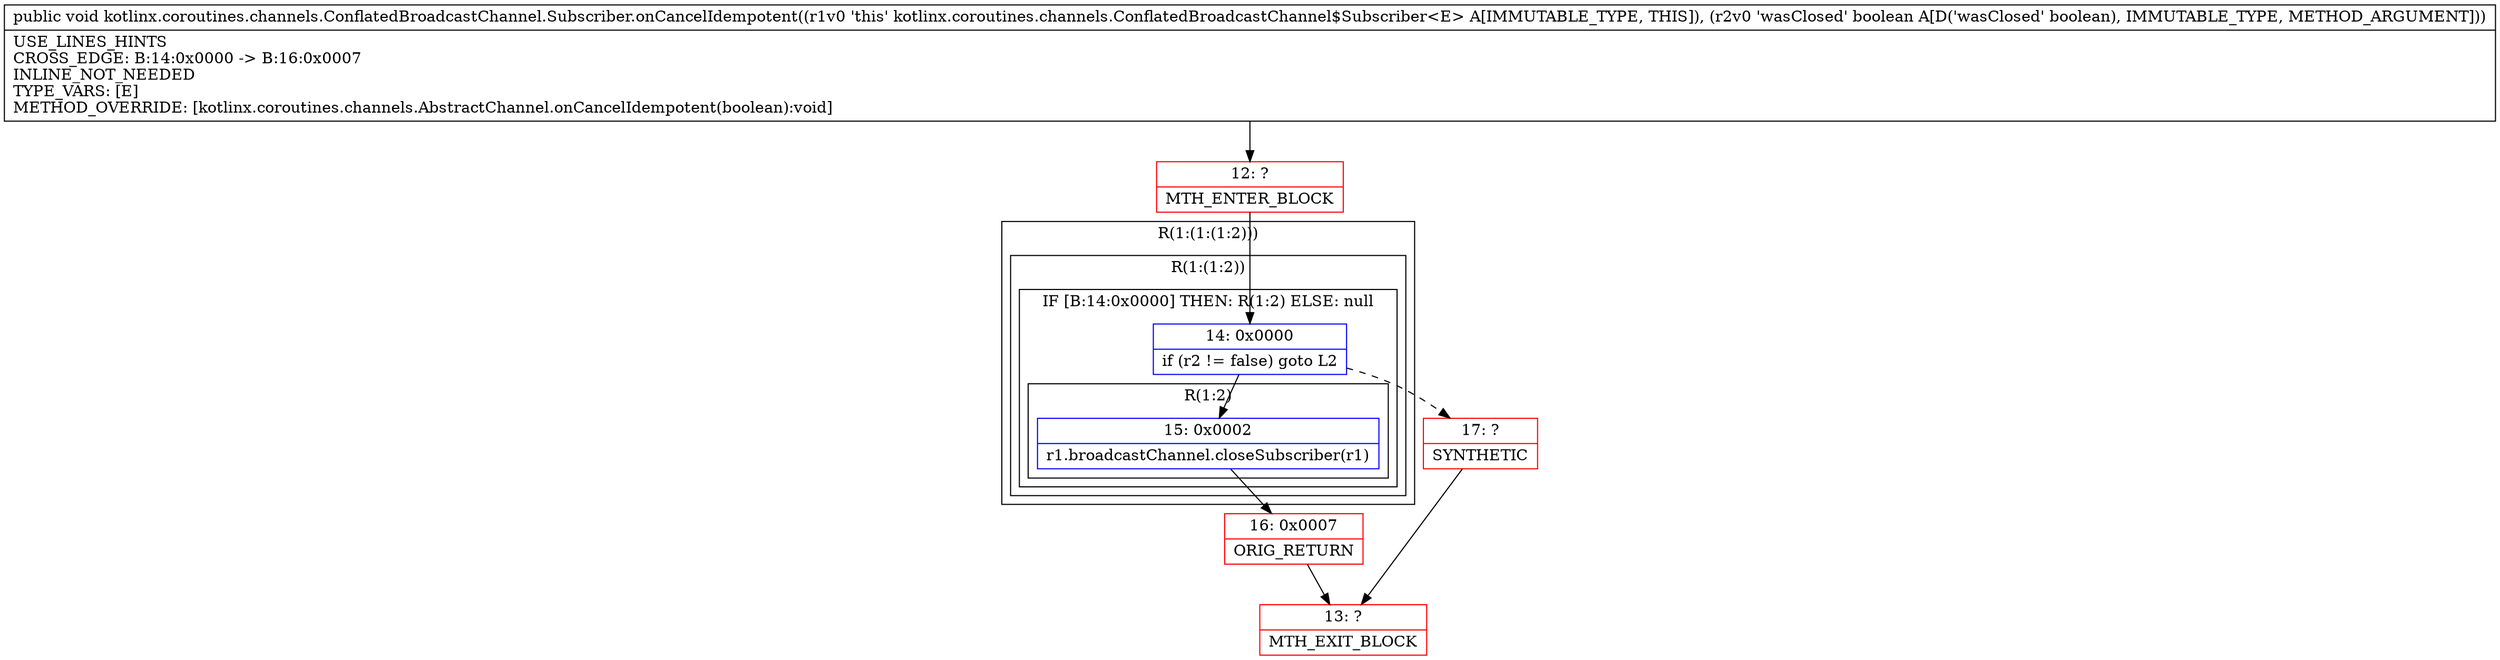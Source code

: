 digraph "CFG forkotlinx.coroutines.channels.ConflatedBroadcastChannel.Subscriber.onCancelIdempotent(Z)V" {
subgraph cluster_Region_817162876 {
label = "R(1:(1:(1:2)))";
node [shape=record,color=blue];
subgraph cluster_Region_1202535236 {
label = "R(1:(1:2))";
node [shape=record,color=blue];
subgraph cluster_IfRegion_1660423739 {
label = "IF [B:14:0x0000] THEN: R(1:2) ELSE: null";
node [shape=record,color=blue];
Node_14 [shape=record,label="{14\:\ 0x0000|if (r2 != false) goto L2\l}"];
subgraph cluster_Region_1631979813 {
label = "R(1:2)";
node [shape=record,color=blue];
Node_15 [shape=record,label="{15\:\ 0x0002|r1.broadcastChannel.closeSubscriber(r1)\l}"];
}
}
}
}
Node_12 [shape=record,color=red,label="{12\:\ ?|MTH_ENTER_BLOCK\l}"];
Node_16 [shape=record,color=red,label="{16\:\ 0x0007|ORIG_RETURN\l}"];
Node_13 [shape=record,color=red,label="{13\:\ ?|MTH_EXIT_BLOCK\l}"];
Node_17 [shape=record,color=red,label="{17\:\ ?|SYNTHETIC\l}"];
MethodNode[shape=record,label="{public void kotlinx.coroutines.channels.ConflatedBroadcastChannel.Subscriber.onCancelIdempotent((r1v0 'this' kotlinx.coroutines.channels.ConflatedBroadcastChannel$Subscriber\<E\> A[IMMUTABLE_TYPE, THIS]), (r2v0 'wasClosed' boolean A[D('wasClosed' boolean), IMMUTABLE_TYPE, METHOD_ARGUMENT]))  | USE_LINES_HINTS\lCROSS_EDGE: B:14:0x0000 \-\> B:16:0x0007\lINLINE_NOT_NEEDED\lTYPE_VARS: [E]\lMETHOD_OVERRIDE: [kotlinx.coroutines.channels.AbstractChannel.onCancelIdempotent(boolean):void]\l}"];
MethodNode -> Node_12;Node_14 -> Node_15;
Node_14 -> Node_17[style=dashed];
Node_15 -> Node_16;
Node_12 -> Node_14;
Node_16 -> Node_13;
Node_17 -> Node_13;
}

